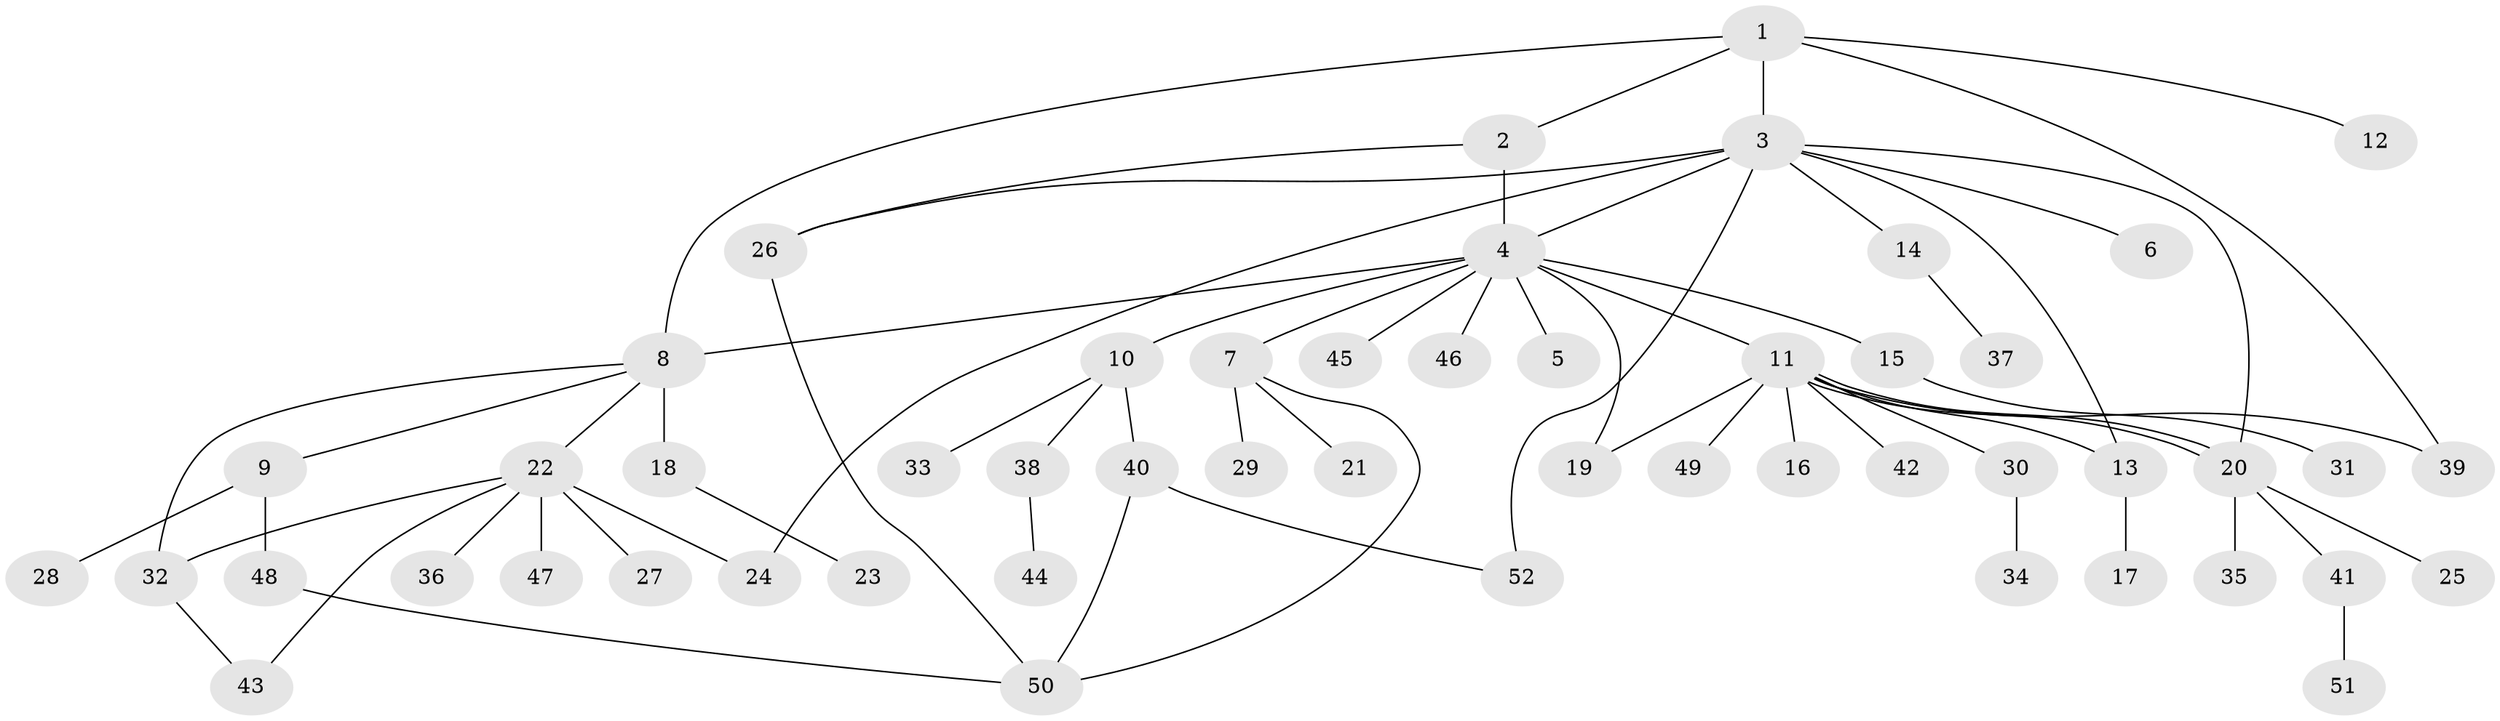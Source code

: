 // coarse degree distribution, {5: 0.11764705882352941, 4: 0.029411764705882353, 9: 0.058823529411764705, 10: 0.029411764705882353, 1: 0.5294117647058824, 3: 0.058823529411764705, 6: 0.029411764705882353, 2: 0.14705882352941177}
// Generated by graph-tools (version 1.1) at 2025/23/03/03/25 07:23:50]
// undirected, 52 vertices, 66 edges
graph export_dot {
graph [start="1"]
  node [color=gray90,style=filled];
  1;
  2;
  3;
  4;
  5;
  6;
  7;
  8;
  9;
  10;
  11;
  12;
  13;
  14;
  15;
  16;
  17;
  18;
  19;
  20;
  21;
  22;
  23;
  24;
  25;
  26;
  27;
  28;
  29;
  30;
  31;
  32;
  33;
  34;
  35;
  36;
  37;
  38;
  39;
  40;
  41;
  42;
  43;
  44;
  45;
  46;
  47;
  48;
  49;
  50;
  51;
  52;
  1 -- 2;
  1 -- 3;
  1 -- 8;
  1 -- 12;
  1 -- 39;
  2 -- 4;
  2 -- 26;
  3 -- 4;
  3 -- 6;
  3 -- 13;
  3 -- 14;
  3 -- 20;
  3 -- 24;
  3 -- 26;
  3 -- 52;
  4 -- 5;
  4 -- 7;
  4 -- 8;
  4 -- 10;
  4 -- 11;
  4 -- 15;
  4 -- 19;
  4 -- 45;
  4 -- 46;
  7 -- 21;
  7 -- 29;
  7 -- 50;
  8 -- 9;
  8 -- 18;
  8 -- 22;
  8 -- 32;
  9 -- 28;
  9 -- 48;
  10 -- 33;
  10 -- 38;
  10 -- 40;
  11 -- 13;
  11 -- 16;
  11 -- 19;
  11 -- 20;
  11 -- 20;
  11 -- 30;
  11 -- 39;
  11 -- 42;
  11 -- 49;
  13 -- 17;
  14 -- 37;
  15 -- 31;
  18 -- 23;
  20 -- 25;
  20 -- 35;
  20 -- 41;
  22 -- 24;
  22 -- 27;
  22 -- 32;
  22 -- 36;
  22 -- 43;
  22 -- 47;
  26 -- 50;
  30 -- 34;
  32 -- 43;
  38 -- 44;
  40 -- 50;
  40 -- 52;
  41 -- 51;
  48 -- 50;
}

